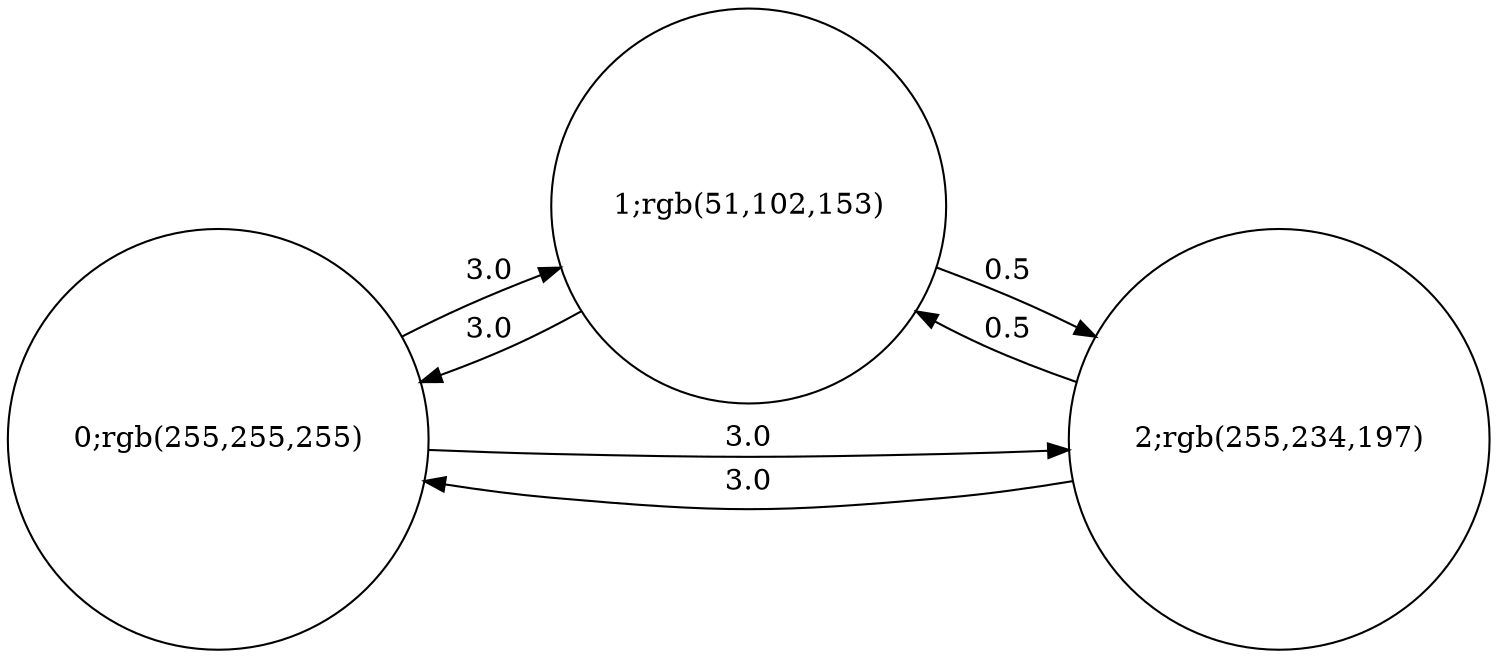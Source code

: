 digraph GolorConflictGraph {
  rankdir = LR;
  "0;rgb(255,255,255)"[shape=circle];
  "0;rgb(255,255,255)" -> "1;rgb(51,102,153)"
[label = "3.0"]  "0;rgb(255,255,255)" -> "2;rgb(255,234,197)"
[label = "3.0"]  "1;rgb(51,102,153)"[shape=circle];
  "1;rgb(51,102,153)" -> "0;rgb(255,255,255)"
[label = "3.0"]  "1;rgb(51,102,153)" -> "2;rgb(255,234,197)"
[label = "0.5"]  "2;rgb(255,234,197)"[shape=circle];
  "2;rgb(255,234,197)" -> "0;rgb(255,255,255)"
[label = "3.0"]  "2;rgb(255,234,197)" -> "1;rgb(51,102,153)"
[label = "0.5"]}

